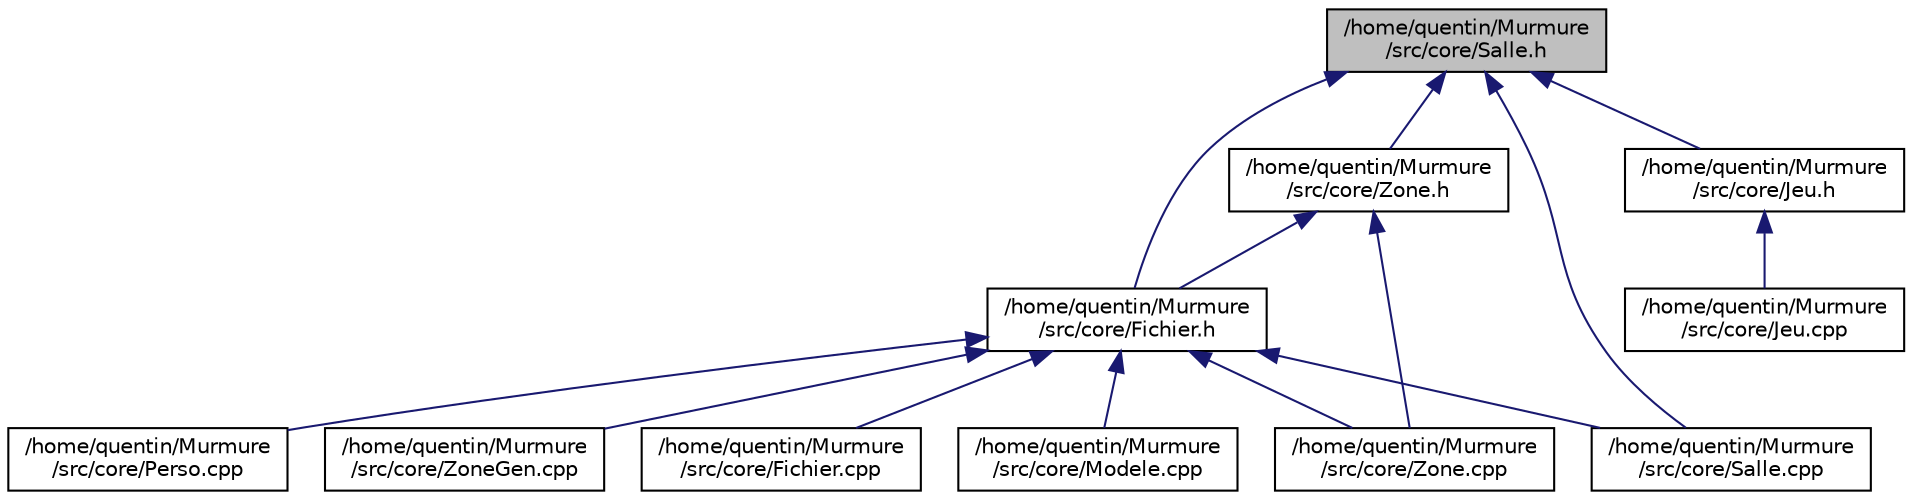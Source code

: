 digraph "/home/quentin/Murmure/src/core/Salle.h"
{
  edge [fontname="Helvetica",fontsize="10",labelfontname="Helvetica",labelfontsize="10"];
  node [fontname="Helvetica",fontsize="10",shape=record];
  Node1 [label="/home/quentin/Murmure\l/src/core/Salle.h",height=0.2,width=0.4,color="black", fillcolor="grey75", style="filled", fontcolor="black"];
  Node1 -> Node2 [dir="back",color="midnightblue",fontsize="10",style="solid"];
  Node2 [label="/home/quentin/Murmure\l/src/core/Fichier.h",height=0.2,width=0.4,color="black", fillcolor="white", style="filled",URL="$Fichier_8h.html"];
  Node2 -> Node3 [dir="back",color="midnightblue",fontsize="10",style="solid"];
  Node3 [label="/home/quentin/Murmure\l/src/core/Fichier.cpp",height=0.2,width=0.4,color="black", fillcolor="white", style="filled",URL="$Fichier_8cpp.html"];
  Node2 -> Node4 [dir="back",color="midnightblue",fontsize="10",style="solid"];
  Node4 [label="/home/quentin/Murmure\l/src/core/Modele.cpp",height=0.2,width=0.4,color="black", fillcolor="white", style="filled",URL="$Modele_8cpp.html",tooltip="fichier source du module Modele. "];
  Node2 -> Node5 [dir="back",color="midnightblue",fontsize="10",style="solid"];
  Node5 [label="/home/quentin/Murmure\l/src/core/Perso.cpp",height=0.2,width=0.4,color="black", fillcolor="white", style="filled",URL="$Perso_8cpp.html"];
  Node2 -> Node6 [dir="back",color="midnightblue",fontsize="10",style="solid"];
  Node6 [label="/home/quentin/Murmure\l/src/core/Salle.cpp",height=0.2,width=0.4,color="black", fillcolor="white", style="filled",URL="$Salle_8cpp.html",tooltip="Code source pour le module Salle. "];
  Node2 -> Node7 [dir="back",color="midnightblue",fontsize="10",style="solid"];
  Node7 [label="/home/quentin/Murmure\l/src/core/Zone.cpp",height=0.2,width=0.4,color="black", fillcolor="white", style="filled",URL="$Zone_8cpp.html",tooltip="Code source pour le module Zone. "];
  Node2 -> Node8 [dir="back",color="midnightblue",fontsize="10",style="solid"];
  Node8 [label="/home/quentin/Murmure\l/src/core/ZoneGen.cpp",height=0.2,width=0.4,color="black", fillcolor="white", style="filled",URL="$ZoneGen_8cpp.html"];
  Node1 -> Node9 [dir="back",color="midnightblue",fontsize="10",style="solid"];
  Node9 [label="/home/quentin/Murmure\l/src/core/Zone.h",height=0.2,width=0.4,color="black", fillcolor="white", style="filled",URL="$Zone_8h.html",tooltip="Header de la class Zone. "];
  Node9 -> Node2 [dir="back",color="midnightblue",fontsize="10",style="solid"];
  Node9 -> Node7 [dir="back",color="midnightblue",fontsize="10",style="solid"];
  Node1 -> Node10 [dir="back",color="midnightblue",fontsize="10",style="solid"];
  Node10 [label="/home/quentin/Murmure\l/src/core/Jeu.h",height=0.2,width=0.4,color="black", fillcolor="white", style="filled",URL="$Jeu_8h.html"];
  Node10 -> Node11 [dir="back",color="midnightblue",fontsize="10",style="solid"];
  Node11 [label="/home/quentin/Murmure\l/src/core/Jeu.cpp",height=0.2,width=0.4,color="black", fillcolor="white", style="filled",URL="$Jeu_8cpp.html"];
  Node1 -> Node6 [dir="back",color="midnightblue",fontsize="10",style="solid"];
}
